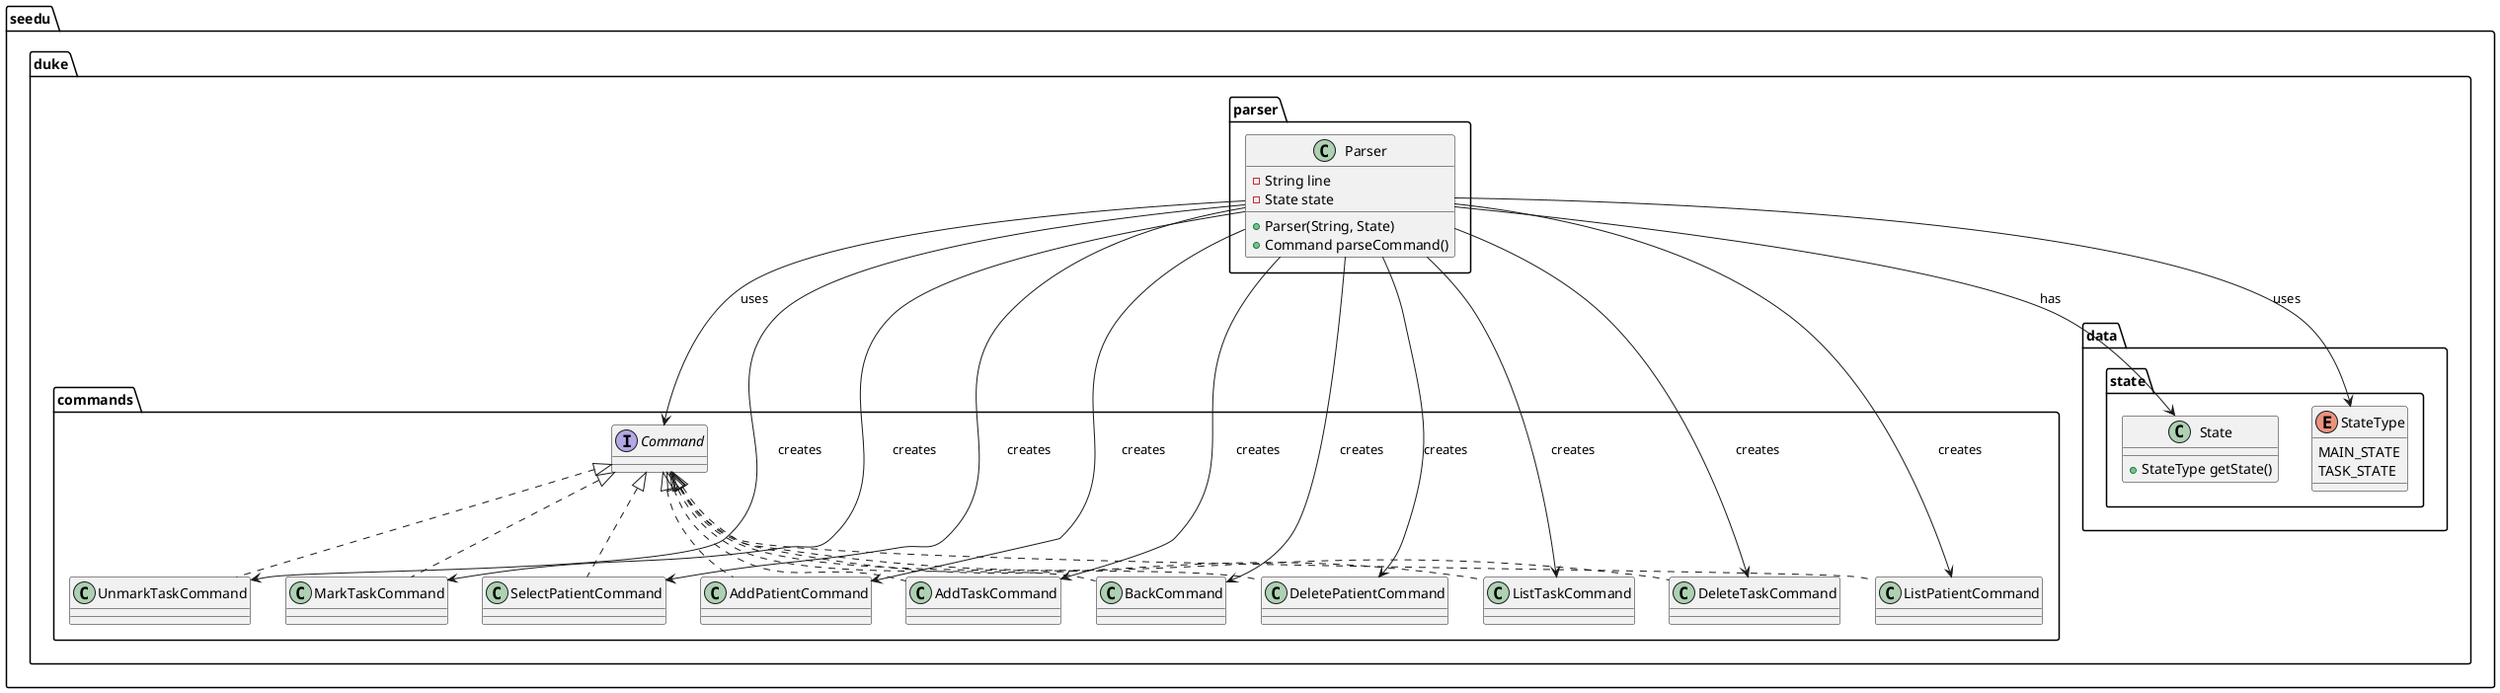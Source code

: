 @startuml
'https://plantuml.com/class-diagram

package "seedu.duke.parser" {
    class Parser {
        - String line
        - State state
        + Parser(String, State)
        + Command parseCommand()
    }
}

package "seedu.duke.commands" {
    interface Command
    class UnmarkTaskCommand implements Command
    class MarkTaskCommand implements Command
    class SelectPatientCommand implements Command
    class AddPatientCommand implements Command
    class AddTaskCommand implements Command
    class BackCommand implements Command
    class DeletePatientCommand implements Command
    class ListTaskCommand implements Command
    class DeleteTaskCommand implements Command
    class ListPatientCommand implements Command
}

package "seedu.duke.data.state" {
    class State {
        + StateType getState()
    }

    enum StateType {
        MAIN_STATE
        TASK_STATE
    }
}

Parser --> Command : uses
Parser --> State : has
Parser --> StateType : uses
Parser --> AddPatientCommand : creates
Parser --> AddTaskCommand : creates
Parser --> ListPatientCommand : creates
Parser --> ListTaskCommand : creates
Parser --> DeletePatientCommand : creates
Parser --> DeleteTaskCommand : creates
Parser --> SelectPatientCommand : creates
Parser --> MarkTaskCommand : creates
Parser --> UnmarkTaskCommand : creates
Parser --> BackCommand : creates

@enduml
